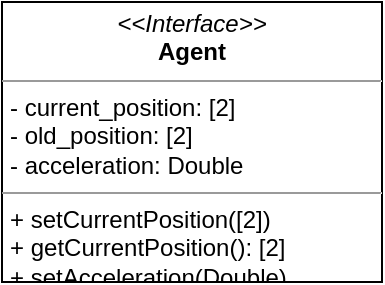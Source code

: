 <mxfile version="21.7.5" type="github">
  <diagram name="Page-1" id="c4acf3e9-155e-7222-9cf6-157b1a14988f">
    <mxGraphModel dx="1050" dy="530" grid="1" gridSize="10" guides="1" tooltips="1" connect="1" arrows="1" fold="1" page="1" pageScale="1" pageWidth="850" pageHeight="1100" background="none" math="0" shadow="0">
      <root>
        <mxCell id="0" />
        <mxCell id="1" parent="0" />
        <mxCell id="72HuINpgx5d1N0AVzlZm-1" value="&lt;p style=&quot;margin:0px;margin-top:4px;text-align:center;&quot;&gt;&lt;i&gt;&amp;lt;&amp;lt;Interface&amp;gt;&amp;gt;&lt;/i&gt;&lt;br&gt;&lt;b&gt;Agent&lt;/b&gt;&lt;br&gt;&lt;/p&gt;&lt;hr size=&quot;1&quot;&gt;&lt;p style=&quot;margin:0px;margin-left:4px;&quot;&gt;- current_position: [2]&lt;br&gt;- old_position: [2]&lt;/p&gt;&lt;p style=&quot;margin:0px;margin-left:4px;&quot;&gt;- acceleration: Double&lt;br&gt;&lt;/p&gt;&lt;hr size=&quot;1&quot;&gt;&lt;p style=&quot;margin:0px;margin-left:4px;&quot;&gt;+ setCurrentPosition([2])&lt;br&gt;+ getCurrentPosition(): [2]&lt;/p&gt;&lt;p style=&quot;margin:0px;margin-left:4px;&quot;&gt;+ setAcceleration(Double)&lt;br&gt;+ getAcceleration(): Double&lt;br&gt;&lt;/p&gt;" style="verticalAlign=top;align=left;overflow=fill;fontSize=12;fontFamily=Helvetica;html=1;whiteSpace=wrap;" vertex="1" parent="1">
          <mxGeometry x="40" y="40" width="190" height="140" as="geometry" />
        </mxCell>
      </root>
    </mxGraphModel>
  </diagram>
</mxfile>
